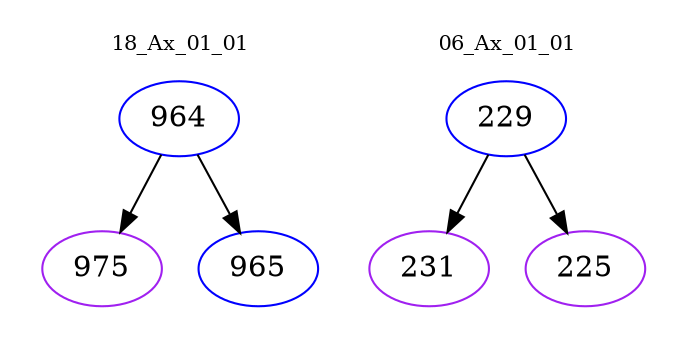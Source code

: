 digraph{
subgraph cluster_0 {
color = white
label = "18_Ax_01_01";
fontsize=10;
T0_964 [label="964", color="blue"]
T0_964 -> T0_975 [color="black"]
T0_975 [label="975", color="purple"]
T0_964 -> T0_965 [color="black"]
T0_965 [label="965", color="blue"]
}
subgraph cluster_1 {
color = white
label = "06_Ax_01_01";
fontsize=10;
T1_229 [label="229", color="blue"]
T1_229 -> T1_231 [color="black"]
T1_231 [label="231", color="purple"]
T1_229 -> T1_225 [color="black"]
T1_225 [label="225", color="purple"]
}
}

